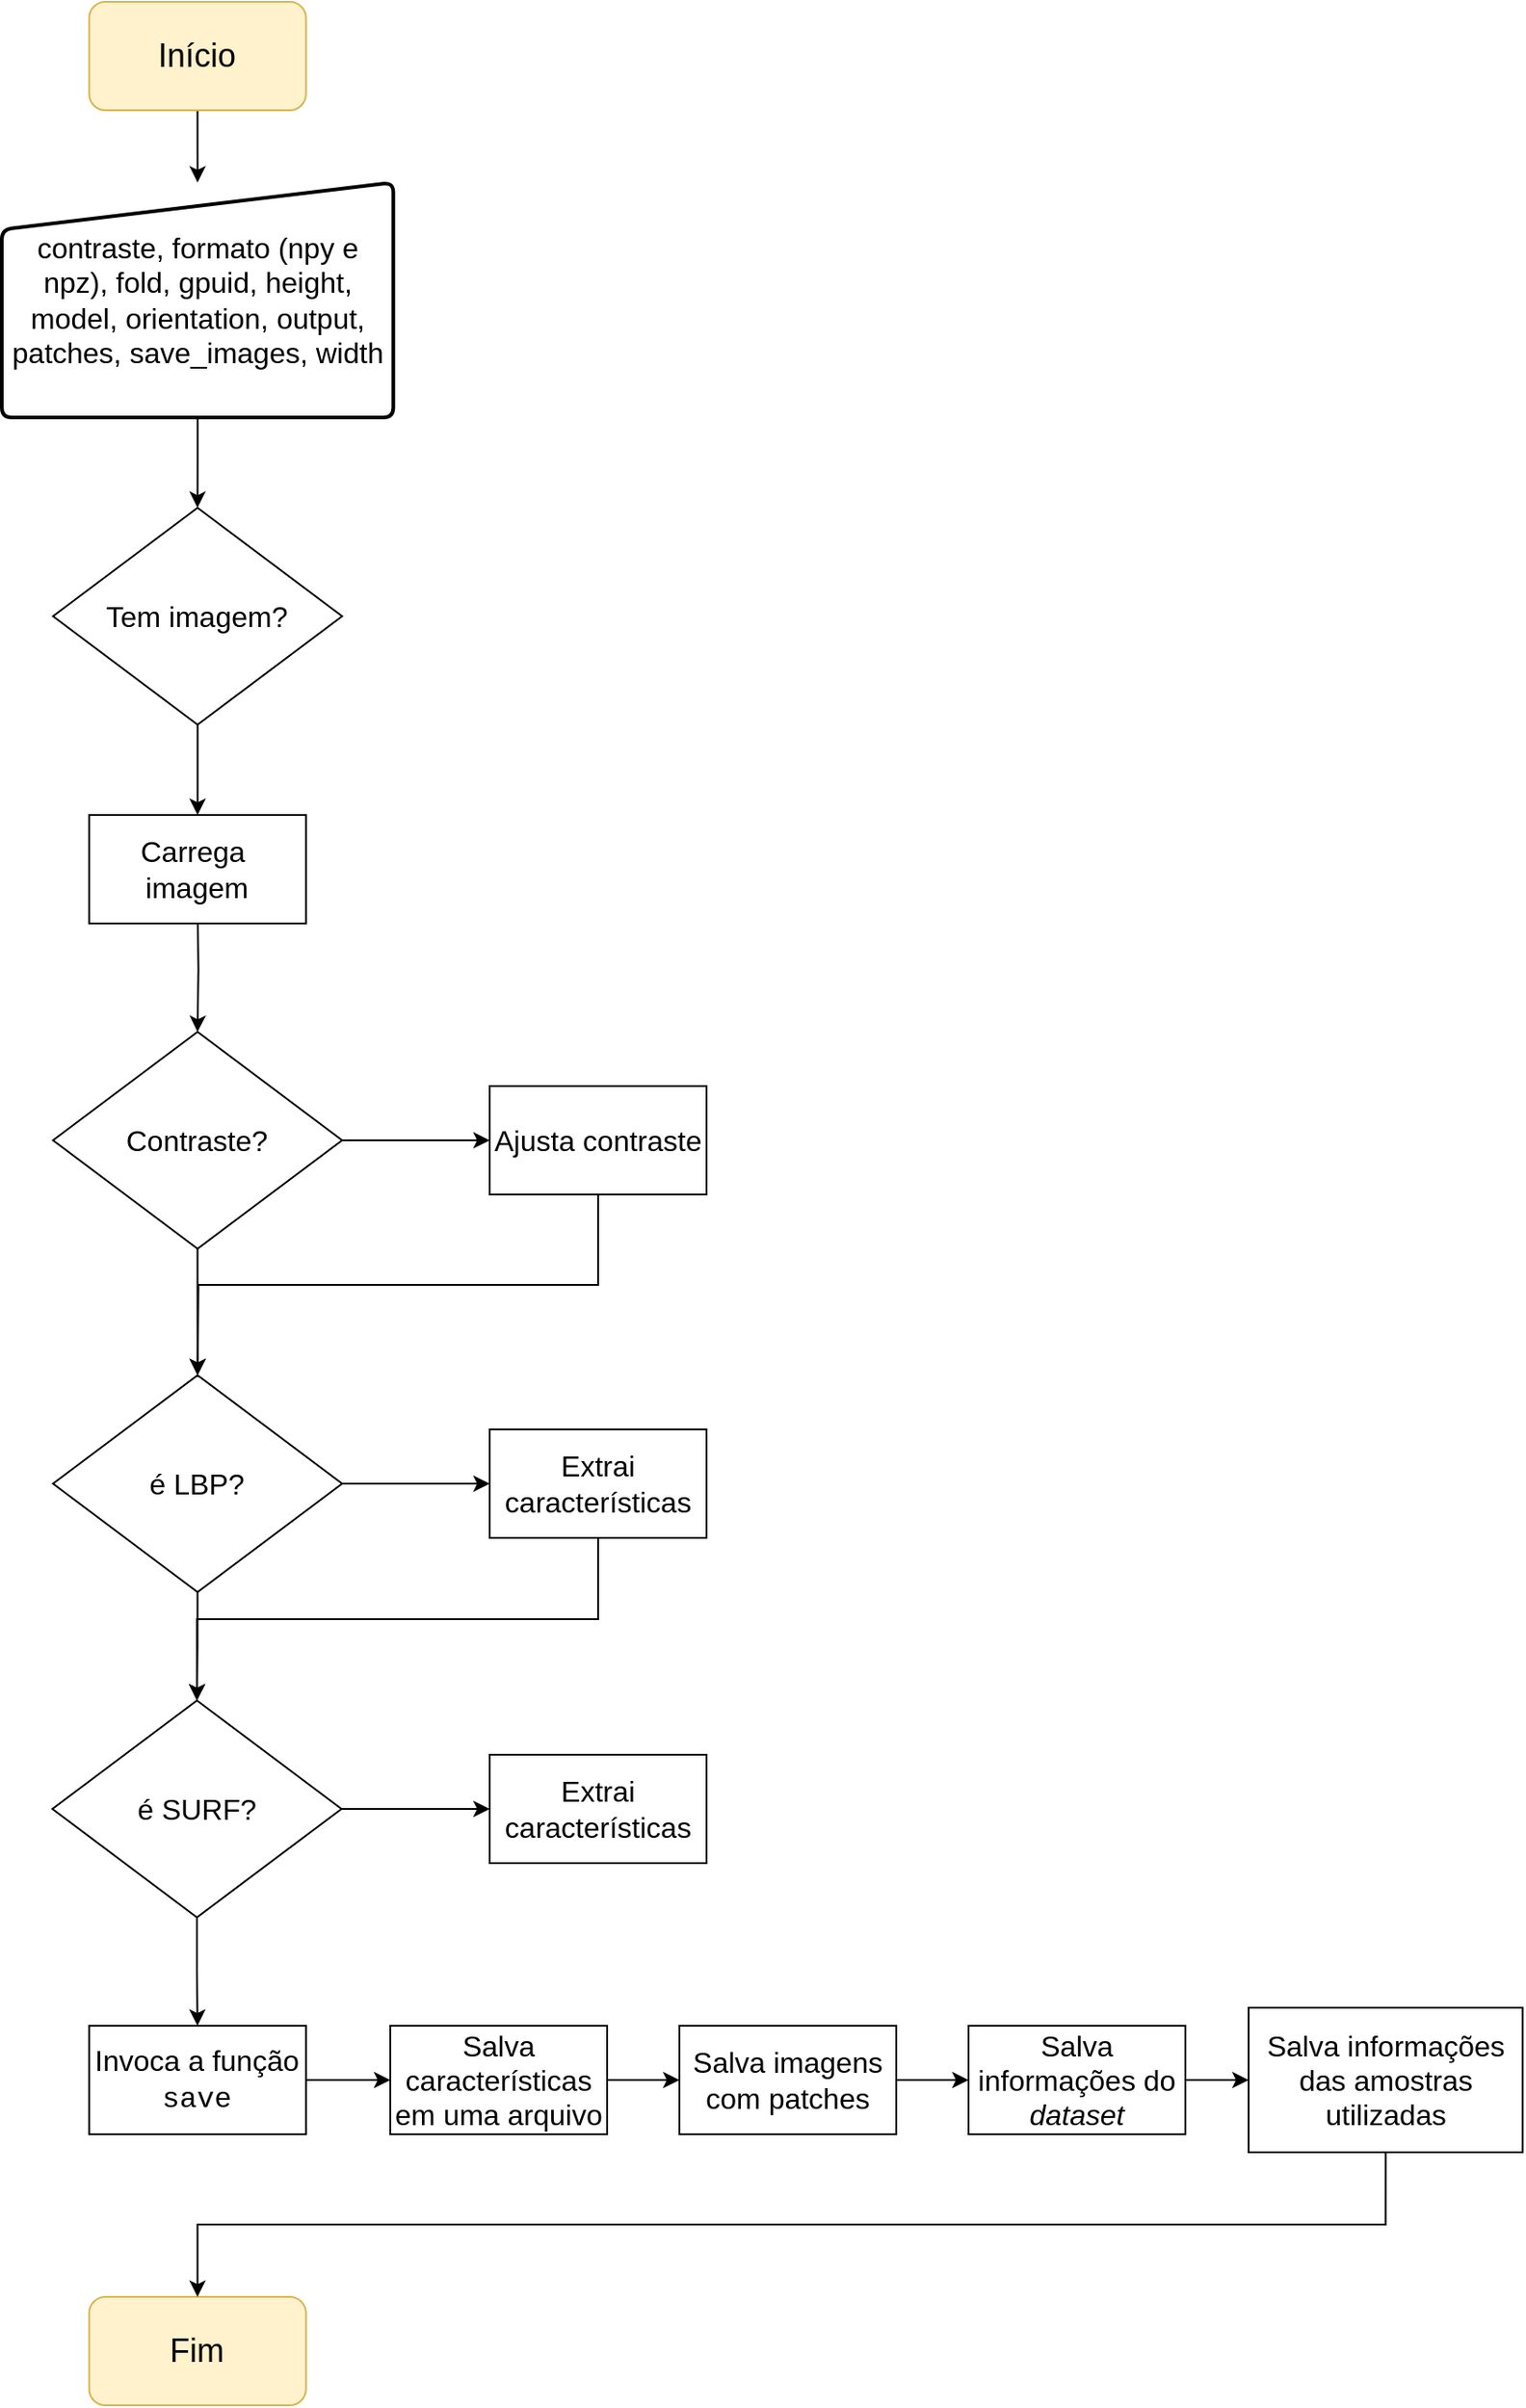 <mxfile version="24.4.9" type="device">
  <diagram name="Página-1" id="dq9GXbK4IMYLKhdNl-S3">
    <mxGraphModel dx="1434" dy="754" grid="1" gridSize="10" guides="1" tooltips="1" connect="1" arrows="1" fold="1" page="1" pageScale="1" pageWidth="1169" pageHeight="827" math="0" shadow="0">
      <root>
        <mxCell id="0" />
        <mxCell id="1" parent="0" />
        <mxCell id="ULV95EP0VUD4HpzsEm0A-19" value="" style="edgeStyle=orthogonalEdgeStyle;rounded=0;orthogonalLoop=1;jettySize=auto;html=1;" parent="1" source="ULV95EP0VUD4HpzsEm0A-1" target="ULV95EP0VUD4HpzsEm0A-6" edge="1">
          <mxGeometry relative="1" as="geometry" />
        </mxCell>
        <mxCell id="ULV95EP0VUD4HpzsEm0A-1" value="&lt;font style=&quot;font-size: 18px;&quot;&gt;Início&lt;/font&gt;" style="rounded=1;whiteSpace=wrap;html=1;fillColor=#fff2cc;strokeColor=#d6b656;" parent="1" vertex="1">
          <mxGeometry x="208.34" y="110" width="120" height="60" as="geometry" />
        </mxCell>
        <mxCell id="pBshTsRy2oM1xS3pluPk-10" value="" style="edgeStyle=orthogonalEdgeStyle;rounded=0;orthogonalLoop=1;jettySize=auto;html=1;" edge="1" parent="1" source="ULV95EP0VUD4HpzsEm0A-6" target="ULV95EP0VUD4HpzsEm0A-47">
          <mxGeometry relative="1" as="geometry" />
        </mxCell>
        <mxCell id="ULV95EP0VUD4HpzsEm0A-6" value="&lt;div&gt;&lt;span style=&quot;font-size: 16px; background-color: initial;&quot;&gt;contraste, formato (npy e npz),&amp;nbsp;&lt;/span&gt;&lt;span style=&quot;font-size: 16px; background-color: initial;&quot;&gt;fold, gpuid, height, model,&amp;nbsp;&lt;/span&gt;&lt;span style=&quot;font-size: 16px;&quot;&gt;orientation, output, patches,&amp;nbsp;&lt;/span&gt;&lt;span style=&quot;font-size: 16px; background-color: initial;&quot;&gt;save_images, width&lt;/span&gt;&lt;/div&gt;" style="html=1;strokeWidth=2;shape=manualInput;whiteSpace=wrap;rounded=1;size=26;arcSize=11;aspect=fixed;" parent="1" vertex="1">
          <mxGeometry x="160" y="210" width="216.67" height="130" as="geometry" />
        </mxCell>
        <mxCell id="ULV95EP0VUD4HpzsEm0A-25" value="" style="edgeStyle=orthogonalEdgeStyle;rounded=0;orthogonalLoop=1;jettySize=auto;html=1;" parent="1" target="ULV95EP0VUD4HpzsEm0A-14" edge="1">
          <mxGeometry relative="1" as="geometry">
            <mxPoint x="268.34" y="610" as="sourcePoint" />
          </mxGeometry>
        </mxCell>
        <mxCell id="ULV95EP0VUD4HpzsEm0A-12" value="Carrega&amp;nbsp; imagem" style="rounded=0;whiteSpace=wrap;html=1;fontSize=16;" parent="1" vertex="1">
          <mxGeometry x="208.34" y="560" width="120" height="60" as="geometry" />
        </mxCell>
        <mxCell id="pBshTsRy2oM1xS3pluPk-9" style="edgeStyle=orthogonalEdgeStyle;rounded=0;orthogonalLoop=1;jettySize=auto;html=1;exitX=0.5;exitY=1;exitDx=0;exitDy=0;entryX=0.5;entryY=0;entryDx=0;entryDy=0;" edge="1" parent="1" source="ULV95EP0VUD4HpzsEm0A-17" target="pBshTsRy2oM1xS3pluPk-5">
          <mxGeometry relative="1" as="geometry" />
        </mxCell>
        <mxCell id="ULV95EP0VUD4HpzsEm0A-17" value="Extrai características" style="rounded=0;whiteSpace=wrap;html=1;fontSize=16;" parent="1" vertex="1">
          <mxGeometry x="430" y="900" width="120" height="60" as="geometry" />
        </mxCell>
        <mxCell id="ULV95EP0VUD4HpzsEm0A-33" value="" style="edgeStyle=orthogonalEdgeStyle;rounded=0;orthogonalLoop=1;jettySize=auto;html=1;" parent="1" source="ULV95EP0VUD4HpzsEm0A-14" edge="1">
          <mxGeometry relative="1" as="geometry">
            <mxPoint x="268.34" y="870" as="targetPoint" />
          </mxGeometry>
        </mxCell>
        <mxCell id="ULV95EP0VUD4HpzsEm0A-48" style="edgeStyle=orthogonalEdgeStyle;rounded=0;orthogonalLoop=1;jettySize=auto;html=1;exitX=0.5;exitY=1;exitDx=0;exitDy=0;" parent="1" source="ULV95EP0VUD4HpzsEm0A-47" target="ULV95EP0VUD4HpzsEm0A-12" edge="1">
          <mxGeometry relative="1" as="geometry" />
        </mxCell>
        <mxCell id="ULV95EP0VUD4HpzsEm0A-47" value="&lt;span style=&quot;font-size: 16px;&quot;&gt;Tem imagem?&lt;/span&gt;" style="rhombus;whiteSpace=wrap;html=1;" parent="1" vertex="1">
          <mxGeometry x="188.34" y="390" width="160" height="120" as="geometry" />
        </mxCell>
        <mxCell id="ULV95EP0VUD4HpzsEm0A-54" value="" style="group" parent="1" vertex="1" connectable="0">
          <mxGeometry x="188.34" y="680" width="361.66" height="120" as="geometry" />
        </mxCell>
        <mxCell id="ULV95EP0VUD4HpzsEm0A-16" style="edgeStyle=orthogonalEdgeStyle;rounded=0;orthogonalLoop=1;jettySize=auto;html=1;exitX=1;exitY=0.5;exitDx=0;exitDy=0;entryX=0;entryY=0.5;entryDx=0;entryDy=0;" parent="ULV95EP0VUD4HpzsEm0A-54" source="ULV95EP0VUD4HpzsEm0A-14" target="ULV95EP0VUD4HpzsEm0A-15" edge="1">
          <mxGeometry relative="1" as="geometry" />
        </mxCell>
        <mxCell id="ULV95EP0VUD4HpzsEm0A-14" value="&lt;font style=&quot;font-size: 16px;&quot;&gt;Contraste?&lt;/font&gt;" style="rhombus;whiteSpace=wrap;html=1;" parent="ULV95EP0VUD4HpzsEm0A-54" vertex="1">
          <mxGeometry width="160" height="120" as="geometry" />
        </mxCell>
        <mxCell id="ULV95EP0VUD4HpzsEm0A-15" value="Ajusta contraste" style="rounded=0;whiteSpace=wrap;html=1;fontSize=16;" parent="ULV95EP0VUD4HpzsEm0A-54" vertex="1">
          <mxGeometry x="241.66" y="30" width="120" height="60" as="geometry" />
        </mxCell>
        <mxCell id="ULV95EP0VUD4HpzsEm0A-55" style="edgeStyle=orthogonalEdgeStyle;rounded=0;orthogonalLoop=1;jettySize=auto;html=1;exitX=0.5;exitY=1;exitDx=0;exitDy=0;entryX=0.5;entryY=0;entryDx=0;entryDy=0;" parent="1" source="ULV95EP0VUD4HpzsEm0A-15" edge="1">
          <mxGeometry relative="1" as="geometry">
            <mxPoint x="268.34" y="870" as="targetPoint" />
          </mxGeometry>
        </mxCell>
        <mxCell id="pBshTsRy2oM1xS3pluPk-2" style="edgeStyle=orthogonalEdgeStyle;rounded=0;orthogonalLoop=1;jettySize=auto;html=1;entryX=0;entryY=0.5;entryDx=0;entryDy=0;" edge="1" parent="1" source="pBshTsRy2oM1xS3pluPk-1" target="ULV95EP0VUD4HpzsEm0A-17">
          <mxGeometry relative="1" as="geometry" />
        </mxCell>
        <mxCell id="pBshTsRy2oM1xS3pluPk-7" value="" style="edgeStyle=orthogonalEdgeStyle;rounded=0;orthogonalLoop=1;jettySize=auto;html=1;" edge="1" parent="1" source="pBshTsRy2oM1xS3pluPk-1" target="pBshTsRy2oM1xS3pluPk-5">
          <mxGeometry relative="1" as="geometry" />
        </mxCell>
        <mxCell id="pBshTsRy2oM1xS3pluPk-1" value="&lt;span style=&quot;font-size: 16px;&quot;&gt;é LBP?&lt;/span&gt;" style="rhombus;whiteSpace=wrap;html=1;" vertex="1" parent="1">
          <mxGeometry x="188.34" y="870" width="160" height="120" as="geometry" />
        </mxCell>
        <mxCell id="pBshTsRy2oM1xS3pluPk-3" value="Extrai características" style="rounded=0;whiteSpace=wrap;html=1;fontSize=16;" vertex="1" parent="1">
          <mxGeometry x="430" y="1080" width="120" height="60" as="geometry" />
        </mxCell>
        <mxCell id="pBshTsRy2oM1xS3pluPk-4" style="edgeStyle=orthogonalEdgeStyle;rounded=0;orthogonalLoop=1;jettySize=auto;html=1;entryX=0;entryY=0.5;entryDx=0;entryDy=0;" edge="1" parent="1" source="pBshTsRy2oM1xS3pluPk-5" target="pBshTsRy2oM1xS3pluPk-3">
          <mxGeometry relative="1" as="geometry" />
        </mxCell>
        <mxCell id="pBshTsRy2oM1xS3pluPk-23" value="" style="edgeStyle=orthogonalEdgeStyle;rounded=0;orthogonalLoop=1;jettySize=auto;html=1;" edge="1" parent="1" source="pBshTsRy2oM1xS3pluPk-5" target="pBshTsRy2oM1xS3pluPk-14">
          <mxGeometry relative="1" as="geometry" />
        </mxCell>
        <mxCell id="pBshTsRy2oM1xS3pluPk-5" value="&lt;span style=&quot;font-size: 16px;&quot;&gt;é SURF?&lt;/span&gt;" style="rhombus;whiteSpace=wrap;html=1;" vertex="1" parent="1">
          <mxGeometry x="188" y="1050" width="160" height="120" as="geometry" />
        </mxCell>
        <mxCell id="pBshTsRy2oM1xS3pluPk-12" value="&lt;font style=&quot;font-size: 18px;&quot;&gt;Fim&lt;/font&gt;" style="rounded=1;whiteSpace=wrap;html=1;fillColor=#fff2cc;strokeColor=#d6b656;" vertex="1" parent="1">
          <mxGeometry x="208.34" y="1380" width="120" height="60" as="geometry" />
        </mxCell>
        <mxCell id="pBshTsRy2oM1xS3pluPk-13" value="" style="edgeStyle=orthogonalEdgeStyle;rounded=0;orthogonalLoop=1;jettySize=auto;html=1;" edge="1" parent="1" source="pBshTsRy2oM1xS3pluPk-14" target="pBshTsRy2oM1xS3pluPk-22">
          <mxGeometry relative="1" as="geometry" />
        </mxCell>
        <mxCell id="pBshTsRy2oM1xS3pluPk-14" value="Invoca a função &lt;font face=&quot;Courier New&quot;&gt;save&lt;/font&gt;" style="rounded=0;whiteSpace=wrap;html=1;fontSize=16;" vertex="1" parent="1">
          <mxGeometry x="208.34" y="1230" width="120" height="60" as="geometry" />
        </mxCell>
        <mxCell id="pBshTsRy2oM1xS3pluPk-15" value="" style="edgeStyle=orthogonalEdgeStyle;rounded=0;orthogonalLoop=1;jettySize=auto;html=1;" edge="1" parent="1" source="pBshTsRy2oM1xS3pluPk-16" target="pBshTsRy2oM1xS3pluPk-18">
          <mxGeometry relative="1" as="geometry" />
        </mxCell>
        <mxCell id="pBshTsRy2oM1xS3pluPk-16" value="Salva imagens com patches" style="rounded=0;whiteSpace=wrap;html=1;fontSize=16;" vertex="1" parent="1">
          <mxGeometry x="535" y="1230" width="120" height="60" as="geometry" />
        </mxCell>
        <mxCell id="pBshTsRy2oM1xS3pluPk-17" value="" style="edgeStyle=orthogonalEdgeStyle;rounded=0;orthogonalLoop=1;jettySize=auto;html=1;" edge="1" parent="1" source="pBshTsRy2oM1xS3pluPk-18" target="pBshTsRy2oM1xS3pluPk-20">
          <mxGeometry relative="1" as="geometry" />
        </mxCell>
        <mxCell id="pBshTsRy2oM1xS3pluPk-18" value="Salva informações do &lt;i&gt;dataset&lt;/i&gt;" style="rounded=0;whiteSpace=wrap;html=1;fontSize=16;" vertex="1" parent="1">
          <mxGeometry x="695" y="1230" width="120" height="60" as="geometry" />
        </mxCell>
        <mxCell id="pBshTsRy2oM1xS3pluPk-19" style="edgeStyle=orthogonalEdgeStyle;rounded=0;orthogonalLoop=1;jettySize=auto;html=1;exitX=0.5;exitY=1;exitDx=0;exitDy=0;" edge="1" parent="1" source="pBshTsRy2oM1xS3pluPk-20" target="pBshTsRy2oM1xS3pluPk-12">
          <mxGeometry relative="1" as="geometry" />
        </mxCell>
        <mxCell id="pBshTsRy2oM1xS3pluPk-20" value="Salva informações das amostras utilizadas" style="rounded=0;whiteSpace=wrap;html=1;fontSize=16;" vertex="1" parent="1">
          <mxGeometry x="850" y="1220" width="151.66" height="80" as="geometry" />
        </mxCell>
        <mxCell id="pBshTsRy2oM1xS3pluPk-21" value="" style="edgeStyle=orthogonalEdgeStyle;rounded=0;orthogonalLoop=1;jettySize=auto;html=1;" edge="1" parent="1" source="pBshTsRy2oM1xS3pluPk-22" target="pBshTsRy2oM1xS3pluPk-16">
          <mxGeometry relative="1" as="geometry" />
        </mxCell>
        <mxCell id="pBshTsRy2oM1xS3pluPk-22" value="Salva características em uma arquivo" style="rounded=0;whiteSpace=wrap;html=1;fontSize=16;" vertex="1" parent="1">
          <mxGeometry x="375" y="1230" width="120" height="60" as="geometry" />
        </mxCell>
      </root>
    </mxGraphModel>
  </diagram>
</mxfile>
